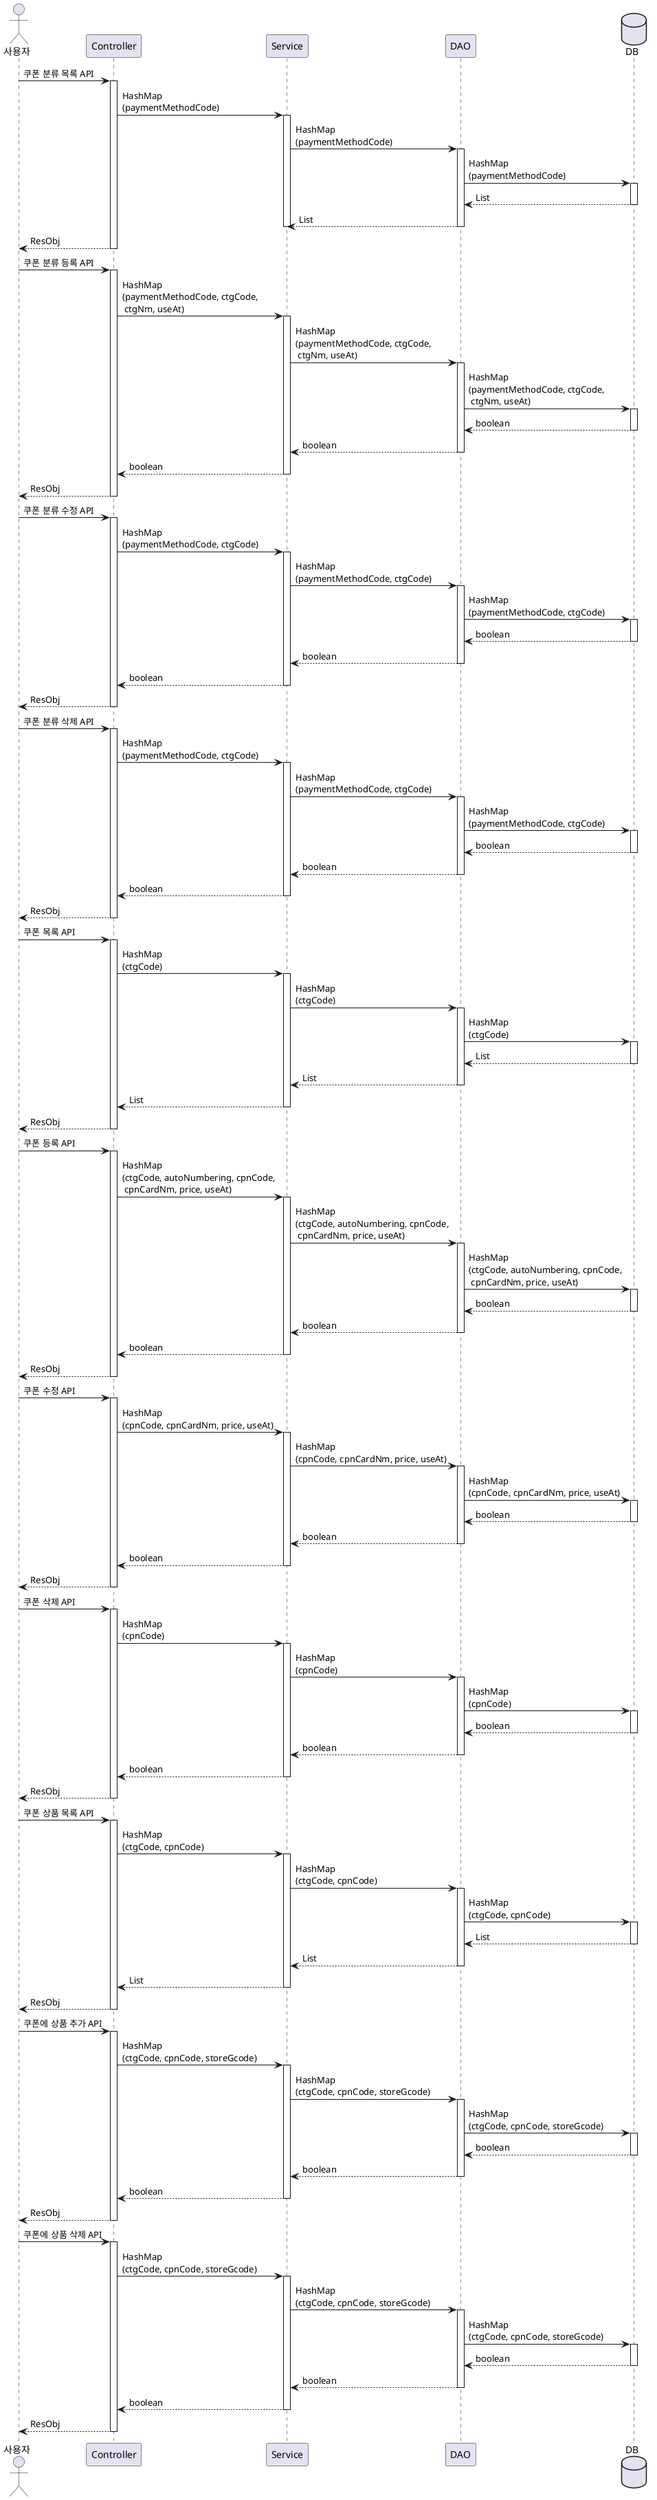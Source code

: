 @startuml Partner Card Reg Sequence

actor "사용자" as user
participant "Controller" as controller
participant "Service" as service
participant "DAO" as dao
database "DB" as db

' API1
user -> controller : 쿠폰 분류 목록 API
activate controller
controller -> service : HashMap\n(paymentMethodCode)
activate service
service -> dao: HashMap\n(paymentMethodCode)
activate dao
dao -> db: HashMap\n(paymentMethodCode)
activate db
dao <-- db: List
deactivate db
service <-- dao: List
deactivate dao
deactivate db
deactivate service
user <-- controller: ResObj
deactivate controller

' API2
user -> controller : 쿠폰 분류 등록 API
activate controller
controller -> service : HashMap\n(paymentMethodCode, ctgCode,\n ctgNm, useAt)
activate service
service -> dao: HashMap\n(paymentMethodCode, ctgCode,\n ctgNm, useAt)
activate dao
dao -> db: HashMap\n(paymentMethodCode, ctgCode,\n ctgNm, useAt)
activate db
dao <-- db: boolean
deactivate db
service <-- dao: boolean
deactivate dao
controller <-- service: boolean
deactivate service
user <-- controller: ResObj
deactivate controller

' API3
user -> controller : 쿠폰 분류 수정 API
activate controller
controller -> service : HashMap\n(paymentMethodCode, ctgCode)
activate service
service -> dao: HashMap\n(paymentMethodCode, ctgCode)
activate dao
dao -> db: HashMap\n(paymentMethodCode, ctgCode)
activate db
dao <-- db: boolean
deactivate db
service <-- dao: boolean
deactivate dao
controller <-- service: boolean
deactivate service
user <-- controller: ResObj
deactivate controller

' API4
user -> controller : 쿠폰 분류 삭제 API
activate controller
controller -> service : HashMap\n(paymentMethodCode, ctgCode)
activate service
service -> dao: HashMap\n(paymentMethodCode, ctgCode)
activate dao
dao -> db: HashMap\n(paymentMethodCode, ctgCode)
activate db
dao <-- db: boolean
deactivate db
service <-- dao: boolean
deactivate dao
controller <-- service: boolean
deactivate service
user <-- controller: ResObj
deactivate controller

' API5
user -> controller : 쿠폰 목록 API
activate controller
controller -> service : HashMap\n(ctgCode)
activate service
service -> dao: HashMap\n(ctgCode)
activate dao
dao -> db: HashMap\n(ctgCode)
activate db
dao <-- db: List
deactivate db
service <-- dao: List
deactivate dao
controller <-- service: List
deactivate service
user <-- controller: ResObj
deactivate controller

' API6
user -> controller : 쿠폰 등록 API
activate controller
controller -> service : HashMap\n(ctgCode, autoNumbering, cpnCode,\n cpnCardNm, price, useAt)
activate service
service -> dao: HashMap\n(ctgCode, autoNumbering, cpnCode,\n cpnCardNm, price, useAt)
activate dao
dao -> db: HashMap\n(ctgCode, autoNumbering, cpnCode,\n cpnCardNm, price, useAt)
activate db
dao <-- db: boolean
deactivate db
service <-- dao: boolean
deactivate dao
controller <-- service: boolean
deactivate service
user <-- controller: ResObj
deactivate controller

' API7
user -> controller : 쿠폰 수정 API
activate controller
controller -> service : HashMap\n(cpnCode, cpnCardNm, price, useAt)
activate service
service -> dao: HashMap\n(cpnCode, cpnCardNm, price, useAt)
activate dao
dao -> db: HashMap\n(cpnCode, cpnCardNm, price, useAt)
activate db
dao <-- db: boolean
deactivate db
service <-- dao: boolean
deactivate dao
controller <-- service: boolean
deactivate service
user <-- controller: ResObj
deactivate controller

' API8
user -> controller : 쿠폰 삭제 API
activate controller
controller -> service : HashMap\n(cpnCode)
activate service
service -> dao: HashMap\n(cpnCode)
activate dao
dao -> db: HashMap\n(cpnCode)
activate db
dao <-- db: boolean
deactivate db
service <-- dao: boolean
deactivate dao
controller <-- service: boolean
deactivate service
user <-- controller: ResObj
deactivate controller

' API9
user -> controller : 쿠폰 상품 목록 API
activate controller
controller -> service : HashMap\n(ctgCode, cpnCode)
activate service
service -> dao: HashMap\n(ctgCode, cpnCode)
activate dao
dao -> db: HashMap\n(ctgCode, cpnCode)
activate db
dao <-- db: List
deactivate db
service <-- dao: List
deactivate dao
controller <-- service: List
deactivate service
user <-- controller: ResObj
deactivate controller

' API10
user -> controller : 쿠폰에 상품 추가 API
activate controller
controller -> service : HashMap\n(ctgCode, cpnCode, storeGcode)
activate service
service -> dao: HashMap\n(ctgCode, cpnCode, storeGcode)
activate dao
dao -> db: HashMap\n(ctgCode, cpnCode, storeGcode)
activate db
dao <-- db: boolean
deactivate db
service <-- dao: boolean
deactivate dao
controller <-- service: boolean
deactivate service
user <-- controller: ResObj
deactivate controller

'API11
user -> controller : 쿠폰에 상품 삭제 API
activate controller
controller -> service : HashMap\n(ctgCode, cpnCode, storeGcode)
activate service
service -> dao: HashMap\n(ctgCode, cpnCode, storeGcode)
activate dao
dao -> db: HashMap\n(ctgCode, cpnCode, storeGcode)
activate db
dao <-- db: boolean
deactivate db
service <-- dao: boolean
deactivate dao
controller <-- service: boolean
deactivate service
user <-- controller: ResObj
deactivate controller
@enduml